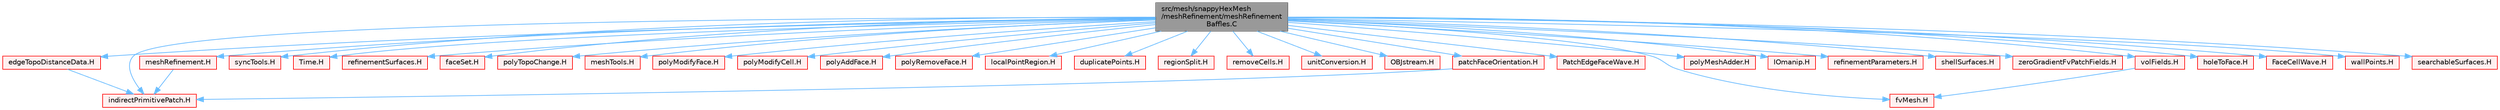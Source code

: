 digraph "src/mesh/snappyHexMesh/meshRefinement/meshRefinementBaffles.C"
{
 // LATEX_PDF_SIZE
  bgcolor="transparent";
  edge [fontname=Helvetica,fontsize=10,labelfontname=Helvetica,labelfontsize=10];
  node [fontname=Helvetica,fontsize=10,shape=box,height=0.2,width=0.4];
  Node1 [id="Node000001",label="src/mesh/snappyHexMesh\l/meshRefinement/meshRefinement\lBaffles.C",height=0.2,width=0.4,color="gray40", fillcolor="grey60", style="filled", fontcolor="black",tooltip=" "];
  Node1 -> Node2 [id="edge1_Node000001_Node000002",color="steelblue1",style="solid",tooltip=" "];
  Node2 [id="Node000002",label="meshRefinement.H",height=0.2,width=0.4,color="red", fillcolor="#FFF0F0", style="filled",URL="$meshRefinement_8H.html",tooltip=" "];
  Node2 -> Node233 [id="edge2_Node000002_Node000233",color="steelblue1",style="solid",tooltip=" "];
  Node233 [id="Node000233",label="indirectPrimitivePatch.H",height=0.2,width=0.4,color="red", fillcolor="#FFF0F0", style="filled",URL="$indirectPrimitivePatch_8H.html",tooltip=" "];
  Node1 -> Node290 [id="edge3_Node000001_Node000290",color="steelblue1",style="solid",tooltip=" "];
  Node290 [id="Node000290",label="fvMesh.H",height=0.2,width=0.4,color="red", fillcolor="#FFF0F0", style="filled",URL="$fvMesh_8H.html",tooltip=" "];
  Node1 -> Node367 [id="edge4_Node000001_Node000367",color="steelblue1",style="solid",tooltip=" "];
  Node367 [id="Node000367",label="syncTools.H",height=0.2,width=0.4,color="red", fillcolor="#FFF0F0", style="filled",URL="$syncTools_8H.html",tooltip=" "];
  Node1 -> Node381 [id="edge5_Node000001_Node000381",color="steelblue1",style="solid",tooltip=" "];
  Node381 [id="Node000381",label="Time.H",height=0.2,width=0.4,color="red", fillcolor="#FFF0F0", style="filled",URL="$Time_8H.html",tooltip=" "];
  Node1 -> Node406 [id="edge6_Node000001_Node000406",color="steelblue1",style="solid",tooltip=" "];
  Node406 [id="Node000406",label="refinementSurfaces.H",height=0.2,width=0.4,color="red", fillcolor="#FFF0F0", style="filled",URL="$refinementSurfaces_8H.html",tooltip=" "];
  Node1 -> Node441 [id="edge7_Node000001_Node000441",color="steelblue1",style="solid",tooltip=" "];
  Node441 [id="Node000441",label="faceSet.H",height=0.2,width=0.4,color="red", fillcolor="#FFF0F0", style="filled",URL="$faceSet_8H.html",tooltip=" "];
  Node1 -> Node233 [id="edge8_Node000001_Node000233",color="steelblue1",style="solid",tooltip=" "];
  Node1 -> Node443 [id="edge9_Node000001_Node000443",color="steelblue1",style="solid",tooltip=" "];
  Node443 [id="Node000443",label="polyTopoChange.H",height=0.2,width=0.4,color="red", fillcolor="#FFF0F0", style="filled",URL="$polyTopoChange_8H.html",tooltip=" "];
  Node1 -> Node445 [id="edge10_Node000001_Node000445",color="steelblue1",style="solid",tooltip=" "];
  Node445 [id="Node000445",label="meshTools.H",height=0.2,width=0.4,color="red", fillcolor="#FFF0F0", style="filled",URL="$meshTools_8H.html",tooltip=" "];
  Node1 -> Node446 [id="edge11_Node000001_Node000446",color="steelblue1",style="solid",tooltip=" "];
  Node446 [id="Node000446",label="polyModifyFace.H",height=0.2,width=0.4,color="red", fillcolor="#FFF0F0", style="filled",URL="$polyModifyFace_8H.html",tooltip=" "];
  Node1 -> Node448 [id="edge12_Node000001_Node000448",color="steelblue1",style="solid",tooltip=" "];
  Node448 [id="Node000448",label="polyModifyCell.H",height=0.2,width=0.4,color="red", fillcolor="#FFF0F0", style="filled",URL="$polyModifyCell_8H.html",tooltip=" "];
  Node1 -> Node449 [id="edge13_Node000001_Node000449",color="steelblue1",style="solid",tooltip=" "];
  Node449 [id="Node000449",label="polyAddFace.H",height=0.2,width=0.4,color="red", fillcolor="#FFF0F0", style="filled",URL="$polyAddFace_8H.html",tooltip=" "];
  Node1 -> Node450 [id="edge14_Node000001_Node000450",color="steelblue1",style="solid",tooltip=" "];
  Node450 [id="Node000450",label="polyRemoveFace.H",height=0.2,width=0.4,color="red", fillcolor="#FFF0F0", style="filled",URL="$polyRemoveFace_8H.html",tooltip=" "];
  Node1 -> Node451 [id="edge15_Node000001_Node000451",color="steelblue1",style="solid",tooltip=" "];
  Node451 [id="Node000451",label="localPointRegion.H",height=0.2,width=0.4,color="red", fillcolor="#FFF0F0", style="filled",URL="$localPointRegion_8H.html",tooltip=" "];
  Node1 -> Node452 [id="edge16_Node000001_Node000452",color="steelblue1",style="solid",tooltip=" "];
  Node452 [id="Node000452",label="duplicatePoints.H",height=0.2,width=0.4,color="red", fillcolor="#FFF0F0", style="filled",URL="$duplicatePoints_8H.html",tooltip=" "];
  Node1 -> Node453 [id="edge17_Node000001_Node000453",color="steelblue1",style="solid",tooltip=" "];
  Node453 [id="Node000453",label="regionSplit.H",height=0.2,width=0.4,color="red", fillcolor="#FFF0F0", style="filled",URL="$regionSplit_8H.html",tooltip=" "];
  Node1 -> Node455 [id="edge18_Node000001_Node000455",color="steelblue1",style="solid",tooltip=" "];
  Node455 [id="Node000455",label="removeCells.H",height=0.2,width=0.4,color="red", fillcolor="#FFF0F0", style="filled",URL="$removeCells_8H.html",tooltip=" "];
  Node1 -> Node456 [id="edge19_Node000001_Node000456",color="steelblue1",style="solid",tooltip=" "];
  Node456 [id="Node000456",label="unitConversion.H",height=0.2,width=0.4,color="red", fillcolor="#FFF0F0", style="filled",URL="$unitConversion_8H.html",tooltip="Unit conversion functions."];
  Node1 -> Node457 [id="edge20_Node000001_Node000457",color="steelblue1",style="solid",tooltip=" "];
  Node457 [id="Node000457",label="OBJstream.H",height=0.2,width=0.4,color="red", fillcolor="#FFF0F0", style="filled",URL="$OBJstream_8H.html",tooltip=" "];
  Node1 -> Node461 [id="edge21_Node000001_Node000461",color="steelblue1",style="solid",tooltip=" "];
  Node461 [id="Node000461",label="patchFaceOrientation.H",height=0.2,width=0.4,color="red", fillcolor="#FFF0F0", style="filled",URL="$patchFaceOrientation_8H.html",tooltip=" "];
  Node461 -> Node233 [id="edge22_Node000461_Node000233",color="steelblue1",style="solid",tooltip=" "];
  Node1 -> Node464 [id="edge23_Node000001_Node000464",color="steelblue1",style="solid",tooltip=" "];
  Node464 [id="Node000464",label="PatchEdgeFaceWave.H",height=0.2,width=0.4,color="red", fillcolor="#FFF0F0", style="filled",URL="$PatchEdgeFaceWave_8H.html",tooltip=" "];
  Node1 -> Node465 [id="edge24_Node000001_Node000465",color="steelblue1",style="solid",tooltip=" "];
  Node465 [id="Node000465",label="edgeTopoDistanceData.H",height=0.2,width=0.4,color="red", fillcolor="#FFF0F0", style="filled",URL="$edgeTopoDistanceData_8H.html",tooltip=" "];
  Node465 -> Node233 [id="edge25_Node000465_Node000233",color="steelblue1",style="solid",tooltip=" "];
  Node1 -> Node467 [id="edge26_Node000001_Node000467",color="steelblue1",style="solid",tooltip=" "];
  Node467 [id="Node000467",label="polyMeshAdder.H",height=0.2,width=0.4,color="red", fillcolor="#FFF0F0", style="filled",URL="$polyMeshAdder_8H.html",tooltip=" "];
  Node1 -> Node470 [id="edge27_Node000001_Node000470",color="steelblue1",style="solid",tooltip=" "];
  Node470 [id="Node000470",label="IOmanip.H",height=0.2,width=0.4,color="red", fillcolor="#FFF0F0", style="filled",URL="$IOmanip_8H.html",tooltip="Istream and Ostream manipulators taking arguments."];
  Node1 -> Node471 [id="edge28_Node000001_Node000471",color="steelblue1",style="solid",tooltip=" "];
  Node471 [id="Node000471",label="refinementParameters.H",height=0.2,width=0.4,color="red", fillcolor="#FFF0F0", style="filled",URL="$refinementParameters_8H.html",tooltip=" "];
  Node1 -> Node472 [id="edge29_Node000001_Node000472",color="steelblue1",style="solid",tooltip=" "];
  Node472 [id="Node000472",label="shellSurfaces.H",height=0.2,width=0.4,color="red", fillcolor="#FFF0F0", style="filled",URL="$shellSurfaces_8H.html",tooltip=" "];
  Node1 -> Node475 [id="edge30_Node000001_Node000475",color="steelblue1",style="solid",tooltip=" "];
  Node475 [id="Node000475",label="zeroGradientFvPatchFields.H",height=0.2,width=0.4,color="red", fillcolor="#FFF0F0", style="filled",URL="$zeroGradientFvPatchFields_8H.html",tooltip=" "];
  Node1 -> Node479 [id="edge31_Node000001_Node000479",color="steelblue1",style="solid",tooltip=" "];
  Node479 [id="Node000479",label="volFields.H",height=0.2,width=0.4,color="red", fillcolor="#FFF0F0", style="filled",URL="$volFields_8H.html",tooltip=" "];
  Node479 -> Node290 [id="edge32_Node000479_Node000290",color="steelblue1",style="solid",tooltip=" "];
  Node1 -> Node513 [id="edge33_Node000001_Node000513",color="steelblue1",style="solid",tooltip=" "];
  Node513 [id="Node000513",label="holeToFace.H",height=0.2,width=0.4,color="red", fillcolor="#FFF0F0", style="filled",URL="$holeToFace_8H.html",tooltip=" "];
  Node1 -> Node516 [id="edge34_Node000001_Node000516",color="steelblue1",style="solid",tooltip=" "];
  Node516 [id="Node000516",label="FaceCellWave.H",height=0.2,width=0.4,color="red", fillcolor="#FFF0F0", style="filled",URL="$FaceCellWave_8H.html",tooltip=" "];
  Node1 -> Node518 [id="edge35_Node000001_Node000518",color="steelblue1",style="solid",tooltip=" "];
  Node518 [id="Node000518",label="wallPoints.H",height=0.2,width=0.4,color="red", fillcolor="#FFF0F0", style="filled",URL="$wallPoints_8H.html",tooltip=" "];
  Node1 -> Node520 [id="edge36_Node000001_Node000520",color="steelblue1",style="solid",tooltip=" "];
  Node520 [id="Node000520",label="searchableSurfaces.H",height=0.2,width=0.4,color="red", fillcolor="#FFF0F0", style="filled",URL="$searchableSurfaces_8H.html",tooltip=" "];
}
